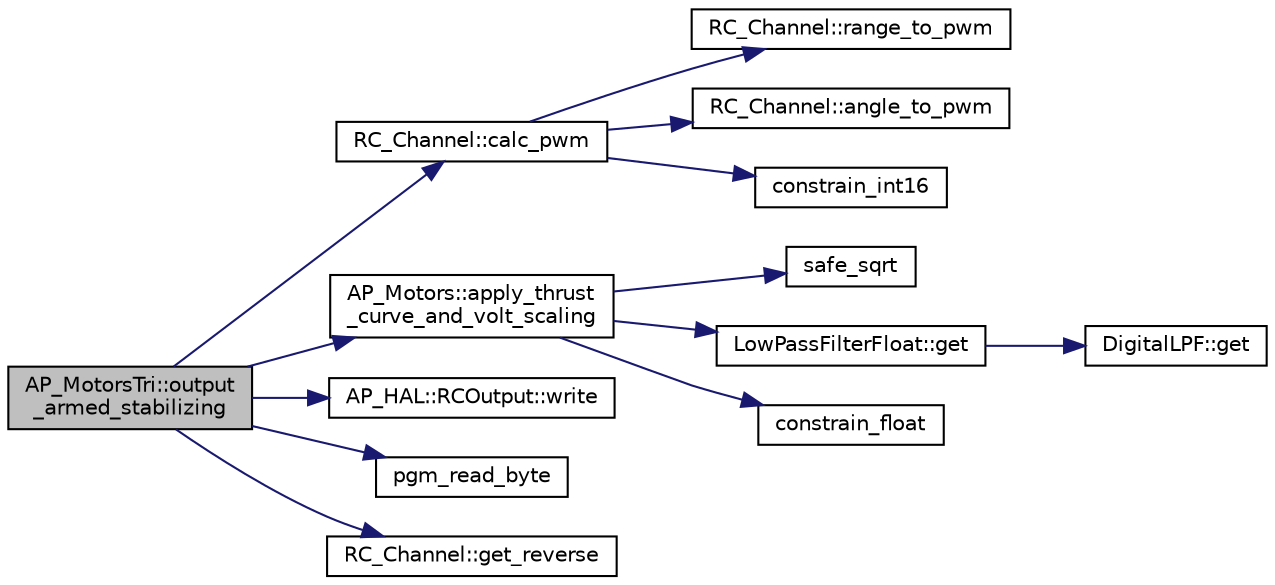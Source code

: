 digraph "AP_MotorsTri::output_armed_stabilizing"
{
 // INTERACTIVE_SVG=YES
  edge [fontname="Helvetica",fontsize="10",labelfontname="Helvetica",labelfontsize="10"];
  node [fontname="Helvetica",fontsize="10",shape=record];
  rankdir="LR";
  Node1 [label="AP_MotorsTri::output\l_armed_stabilizing",height=0.2,width=0.4,color="black", fillcolor="grey75", style="filled" fontcolor="black"];
  Node1 -> Node2 [color="midnightblue",fontsize="10",style="solid",fontname="Helvetica"];
  Node2 [label="RC_Channel::calc_pwm",height=0.2,width=0.4,color="black", fillcolor="white", style="filled",URL="$classRC__Channel.html#a5876259d8fb8c1c475322a236bae7819"];
  Node2 -> Node3 [color="midnightblue",fontsize="10",style="solid",fontname="Helvetica"];
  Node3 [label="RC_Channel::range_to_pwm",height=0.2,width=0.4,color="black", fillcolor="white", style="filled",URL="$classRC__Channel.html#ac50875b55ac524f9d0b2ee50174bd300"];
  Node2 -> Node4 [color="midnightblue",fontsize="10",style="solid",fontname="Helvetica"];
  Node4 [label="RC_Channel::angle_to_pwm",height=0.2,width=0.4,color="black", fillcolor="white", style="filled",URL="$classRC__Channel.html#abcf4a69f7323c85306e8a25b34e929b3"];
  Node2 -> Node5 [color="midnightblue",fontsize="10",style="solid",fontname="Helvetica"];
  Node5 [label="constrain_int16",height=0.2,width=0.4,color="black", fillcolor="white", style="filled",URL="$AP__Math_8cpp.html#ac5d9502aca91c97f523fd9b35590215f"];
  Node1 -> Node6 [color="midnightblue",fontsize="10",style="solid",fontname="Helvetica"];
  Node6 [label="AP_Motors::apply_thrust\l_curve_and_volt_scaling",height=0.2,width=0.4,color="black", fillcolor="white", style="filled",URL="$classAP__Motors.html#a17439e7e7cfda7bbc3e9911c2f5dd20b"];
  Node6 -> Node7 [color="midnightblue",fontsize="10",style="solid",fontname="Helvetica"];
  Node7 [label="safe_sqrt",height=0.2,width=0.4,color="black", fillcolor="white", style="filled",URL="$AP__Math_8cpp.html#a7b812b7e8008b90ab24bcd9c3b0e8e3b"];
  Node6 -> Node8 [color="midnightblue",fontsize="10",style="solid",fontname="Helvetica"];
  Node8 [label="LowPassFilterFloat::get",height=0.2,width=0.4,color="black", fillcolor="white", style="filled",URL="$classLowPassFilterFloat.html#a26e58fd86bce9a357a94ee6afdf6e94d"];
  Node8 -> Node9 [color="midnightblue",fontsize="10",style="solid",fontname="Helvetica"];
  Node9 [label="DigitalLPF::get",height=0.2,width=0.4,color="black", fillcolor="white", style="filled",URL="$classDigitalLPF.html#ae897c24f1bbe856fa98bb90949ae99c8"];
  Node6 -> Node10 [color="midnightblue",fontsize="10",style="solid",fontname="Helvetica"];
  Node10 [label="constrain_float",height=0.2,width=0.4,color="black", fillcolor="white", style="filled",URL="$AP__Math_8cpp.html#a08eedb329d8162ddbd344d4f6c8cde20"];
  Node1 -> Node11 [color="midnightblue",fontsize="10",style="solid",fontname="Helvetica"];
  Node11 [label="AP_HAL::RCOutput::write",height=0.2,width=0.4,color="black", fillcolor="white", style="filled",URL="$classAP__HAL_1_1RCOutput.html#ade509cf82dfb1f6fab3eba0c026c5d60"];
  Node1 -> Node12 [color="midnightblue",fontsize="10",style="solid",fontname="Helvetica"];
  Node12 [label="pgm_read_byte",height=0.2,width=0.4,color="black", fillcolor="white", style="filled",URL="$AP__Progmem__Identity_8h.html#a1514e0408e036062b4af844baaf567da"];
  Node1 -> Node13 [color="midnightblue",fontsize="10",style="solid",fontname="Helvetica"];
  Node13 [label="RC_Channel::get_reverse",height=0.2,width=0.4,color="black", fillcolor="white", style="filled",URL="$classRC__Channel.html#a34a93842b1cf847373104b682fa28cd5"];
}
